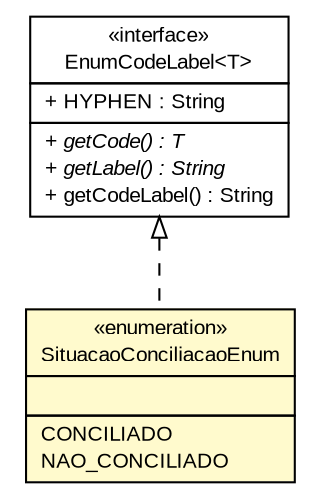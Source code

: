#!/usr/local/bin/dot
#
# Class diagram 
# Generated by UMLGraph version R5_6 (http://www.umlgraph.org/)
#

digraph G {
	edge [fontname="arial",fontsize=10,labelfontname="arial",labelfontsize=10];
	node [fontname="arial",fontsize=10,shape=plaintext];
	nodesep=0.25;
	ranksep=0.5;
	// br.gov.to.sefaz.arr.persistence.enums.SituacaoConciliacaoEnum
	c121516 [label=<<table title="br.gov.to.sefaz.arr.persistence.enums.SituacaoConciliacaoEnum" border="0" cellborder="1" cellspacing="0" cellpadding="2" port="p" bgcolor="lemonChiffon" href="./SituacaoConciliacaoEnum.html">
		<tr><td><table border="0" cellspacing="0" cellpadding="1">
<tr><td align="center" balign="center"> &#171;enumeration&#187; </td></tr>
<tr><td align="center" balign="center"> SituacaoConciliacaoEnum </td></tr>
		</table></td></tr>
		<tr><td><table border="0" cellspacing="0" cellpadding="1">
<tr><td align="left" balign="left">  </td></tr>
		</table></td></tr>
		<tr><td><table border="0" cellspacing="0" cellpadding="1">
<tr><td align="left" balign="left"> CONCILIADO </td></tr>
<tr><td align="left" balign="left"> NAO_CONCILIADO </td></tr>
		</table></td></tr>
		</table>>, URL="./SituacaoConciliacaoEnum.html", fontname="arial", fontcolor="black", fontsize=10.0];
	//br.gov.to.sefaz.arr.persistence.enums.SituacaoConciliacaoEnum implements br.gov.to.sefaz.persistence.enums.EnumCodeLabel<T>
	c121674:p -> c121516:p [dir=back,arrowtail=empty,style=dashed];
	// br.gov.to.sefaz.persistence.enums.EnumCodeLabel<T>
	c121674 [label=<<table title="br.gov.to.sefaz.persistence.enums.EnumCodeLabel" border="0" cellborder="1" cellspacing="0" cellpadding="2" port="p" href="http://java.sun.com/j2se/1.4.2/docs/api/br/gov/to/sefaz/persistence/enums/EnumCodeLabel.html">
		<tr><td><table border="0" cellspacing="0" cellpadding="1">
<tr><td align="center" balign="center"> &#171;interface&#187; </td></tr>
<tr><td align="center" balign="center"> EnumCodeLabel&lt;T&gt; </td></tr>
		</table></td></tr>
		<tr><td><table border="0" cellspacing="0" cellpadding="1">
<tr><td align="left" balign="left"> + HYPHEN : String </td></tr>
		</table></td></tr>
		<tr><td><table border="0" cellspacing="0" cellpadding="1">
<tr><td align="left" balign="left"><font face="arial italic" point-size="10.0"> + getCode() : T </font></td></tr>
<tr><td align="left" balign="left"><font face="arial italic" point-size="10.0"> + getLabel() : String </font></td></tr>
<tr><td align="left" balign="left"> + getCodeLabel() : String </td></tr>
		</table></td></tr>
		</table>>, URL="http://java.sun.com/j2se/1.4.2/docs/api/br/gov/to/sefaz/persistence/enums/EnumCodeLabel.html", fontname="arial", fontcolor="black", fontsize=10.0];
}

